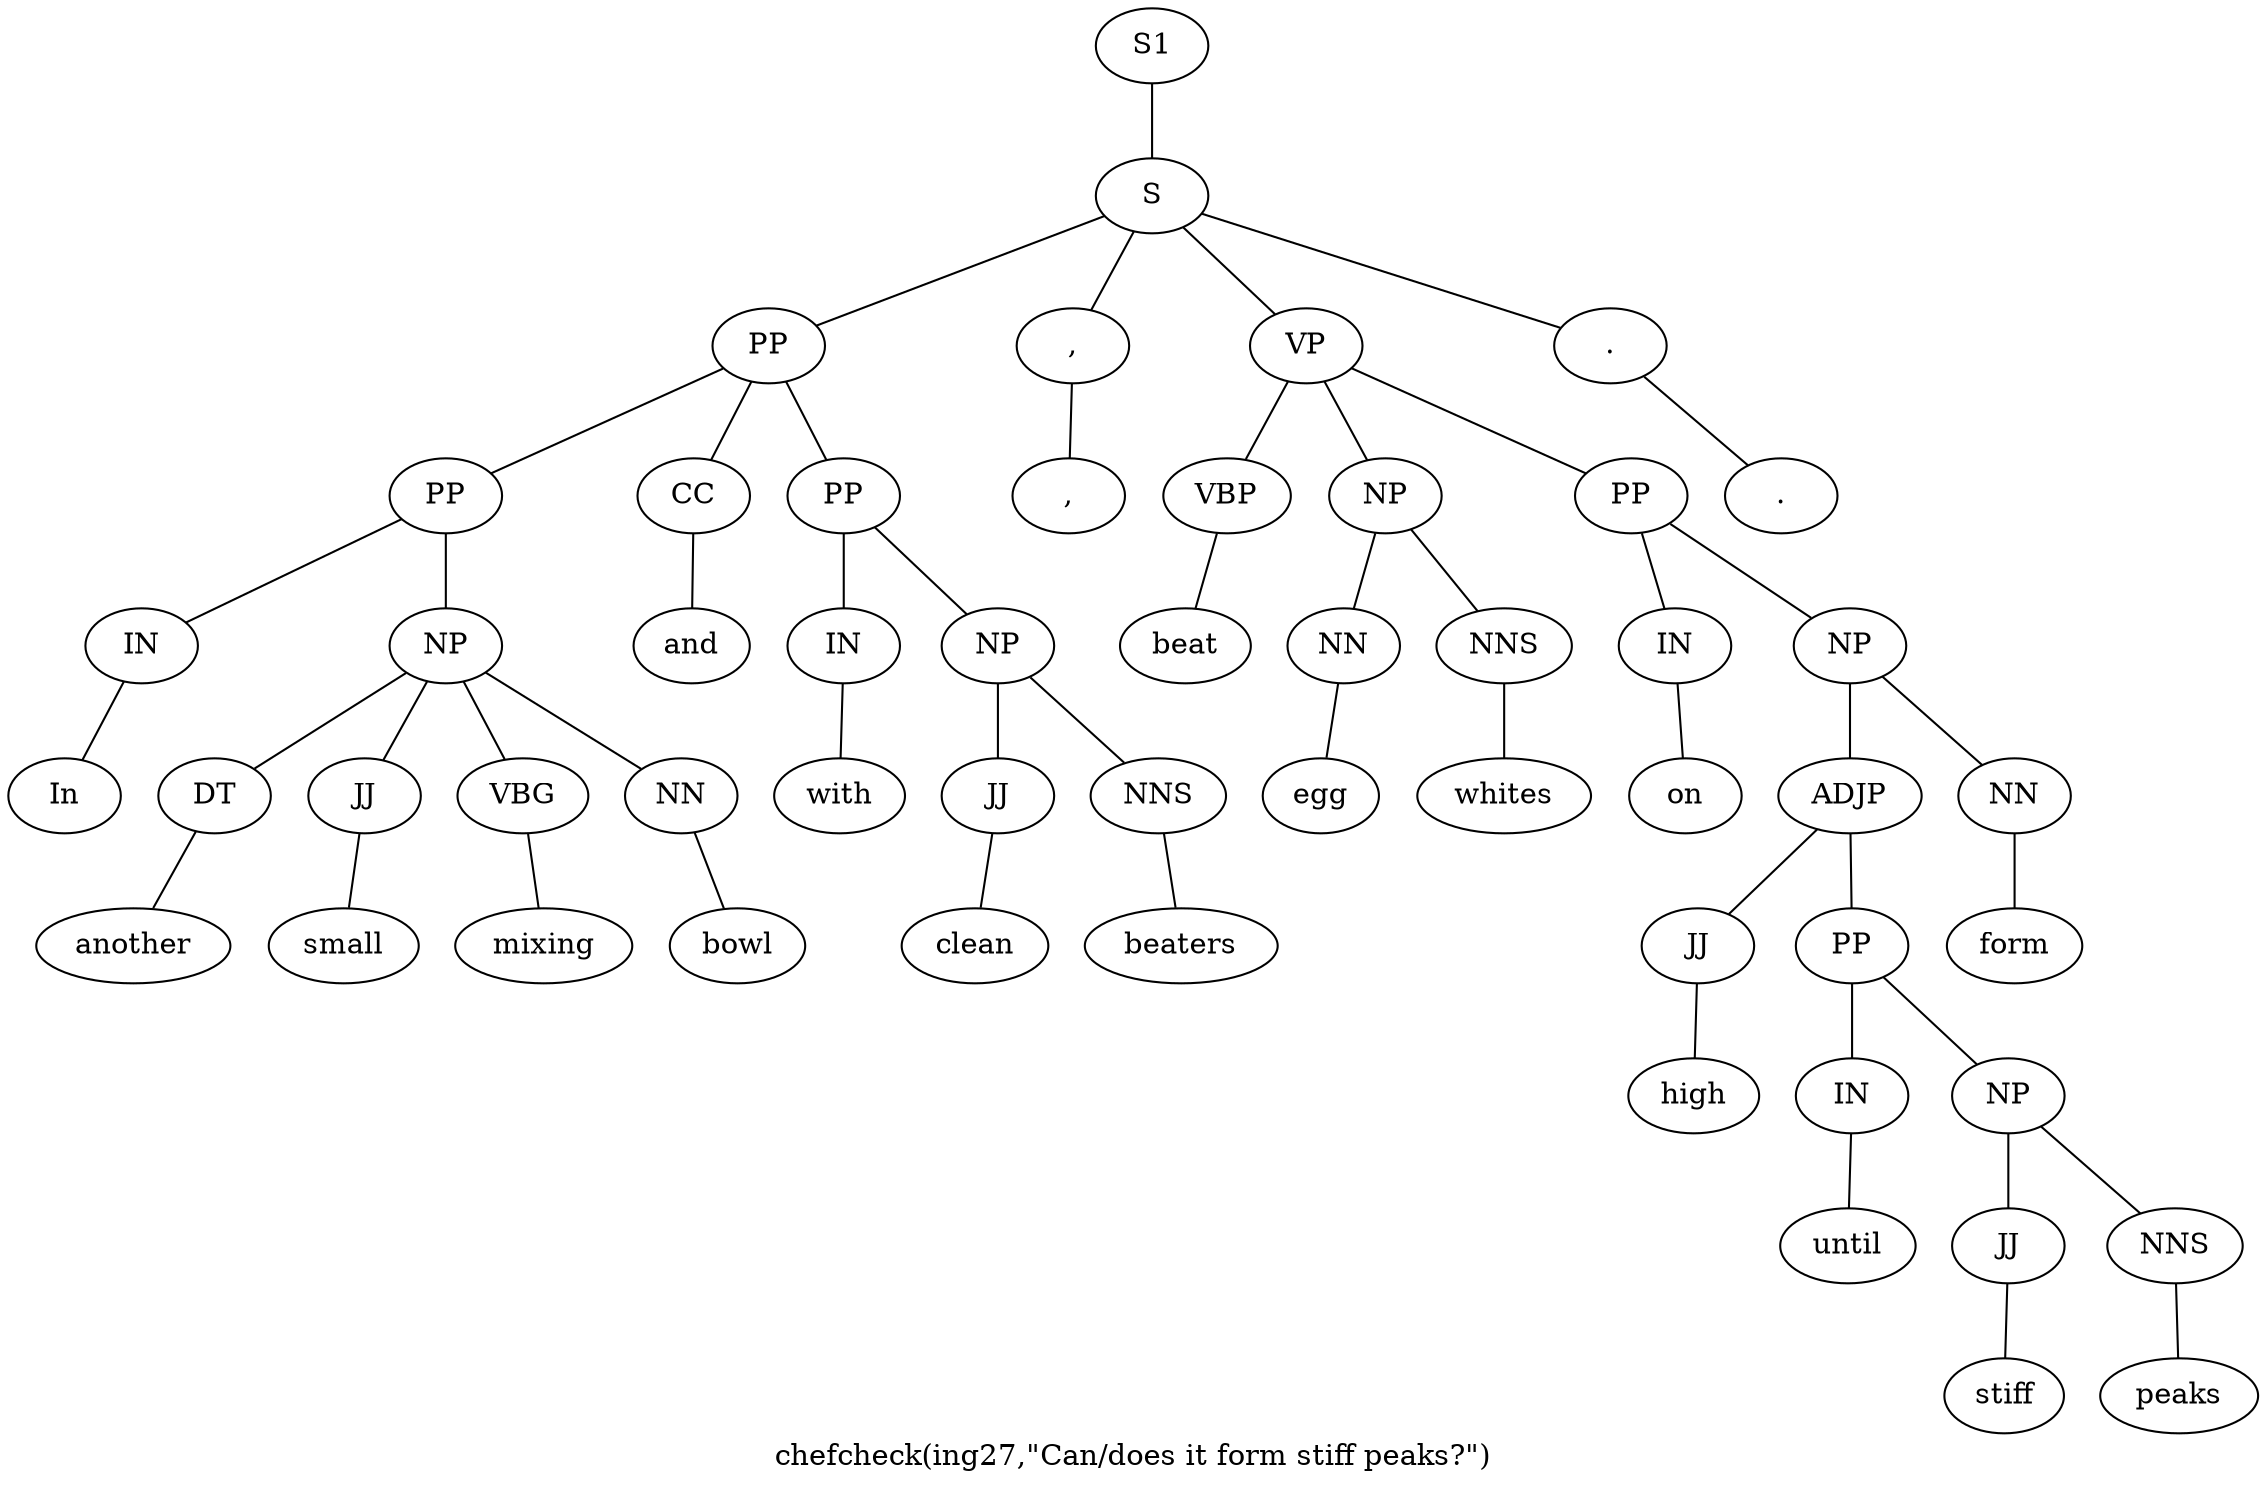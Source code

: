 graph SyntaxGraph {
	label = "chefcheck(ing27,\"Can/does it form stiff peaks?\")";
	Node0 [label="S1"];
	Node1 [label="S"];
	Node2 [label="PP"];
	Node3 [label="PP"];
	Node4 [label="IN"];
	Node5 [label="In"];
	Node6 [label="NP"];
	Node7 [label="DT"];
	Node8 [label="another"];
	Node9 [label="JJ"];
	Node10 [label="small"];
	Node11 [label="VBG"];
	Node12 [label="mixing"];
	Node13 [label="NN"];
	Node14 [label="bowl"];
	Node15 [label="CC"];
	Node16 [label="and"];
	Node17 [label="PP"];
	Node18 [label="IN"];
	Node19 [label="with"];
	Node20 [label="NP"];
	Node21 [label="JJ"];
	Node22 [label="clean"];
	Node23 [label="NNS"];
	Node24 [label="beaters"];
	Node25 [label=","];
	Node26 [label=","];
	Node27 [label="VP"];
	Node28 [label="VBP"];
	Node29 [label="beat"];
	Node30 [label="NP"];
	Node31 [label="NN"];
	Node32 [label="egg"];
	Node33 [label="NNS"];
	Node34 [label="whites"];
	Node35 [label="PP"];
	Node36 [label="IN"];
	Node37 [label="on"];
	Node38 [label="NP"];
	Node39 [label="ADJP"];
	Node40 [label="JJ"];
	Node41 [label="high"];
	Node42 [label="PP"];
	Node43 [label="IN"];
	Node44 [label="until"];
	Node45 [label="NP"];
	Node46 [label="JJ"];
	Node47 [label="stiff"];
	Node48 [label="NNS"];
	Node49 [label="peaks"];
	Node50 [label="NN"];
	Node51 [label="form"];
	Node52 [label="."];
	Node53 [label="."];

	Node0 -- Node1;
	Node1 -- Node2;
	Node1 -- Node25;
	Node1 -- Node27;
	Node1 -- Node52;
	Node2 -- Node3;
	Node2 -- Node15;
	Node2 -- Node17;
	Node3 -- Node4;
	Node3 -- Node6;
	Node4 -- Node5;
	Node6 -- Node7;
	Node6 -- Node9;
	Node6 -- Node11;
	Node6 -- Node13;
	Node7 -- Node8;
	Node9 -- Node10;
	Node11 -- Node12;
	Node13 -- Node14;
	Node15 -- Node16;
	Node17 -- Node18;
	Node17 -- Node20;
	Node18 -- Node19;
	Node20 -- Node21;
	Node20 -- Node23;
	Node21 -- Node22;
	Node23 -- Node24;
	Node25 -- Node26;
	Node27 -- Node28;
	Node27 -- Node30;
	Node27 -- Node35;
	Node28 -- Node29;
	Node30 -- Node31;
	Node30 -- Node33;
	Node31 -- Node32;
	Node33 -- Node34;
	Node35 -- Node36;
	Node35 -- Node38;
	Node36 -- Node37;
	Node38 -- Node39;
	Node38 -- Node50;
	Node39 -- Node40;
	Node39 -- Node42;
	Node40 -- Node41;
	Node42 -- Node43;
	Node42 -- Node45;
	Node43 -- Node44;
	Node45 -- Node46;
	Node45 -- Node48;
	Node46 -- Node47;
	Node48 -- Node49;
	Node50 -- Node51;
	Node52 -- Node53;
}